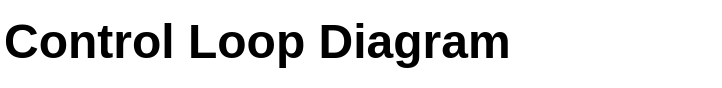 <mxfile version="26.0.8">
  <diagram name="Page-1" id="YPmQITDZCTZGnsaEVclm">
    <mxGraphModel dx="794" dy="1127" grid="1" gridSize="10" guides="1" tooltips="1" connect="1" arrows="1" fold="1" page="1" pageScale="1" pageWidth="850" pageHeight="1100" math="0" shadow="0">
      <root>
        <mxCell id="0" />
        <mxCell id="1" parent="0" />
        <mxCell id="vYnZdpW8E0aQc6OU6r3J-1" value="&lt;h1 style=&quot;margin-top: 0px;&quot;&gt;&lt;span style=&quot;background-color: transparent; color: light-dark(rgb(0, 0, 0), rgb(255, 255, 255));&quot;&gt;Control Loop Diagram&lt;/span&gt;&lt;/h1&gt;" style="text;html=1;whiteSpace=wrap;overflow=hidden;rounded=0;fontFamily=Helvetica;" vertex="1" parent="1">
          <mxGeometry x="30" y="40" width="360" height="40" as="geometry" />
        </mxCell>
      </root>
    </mxGraphModel>
  </diagram>
</mxfile>

